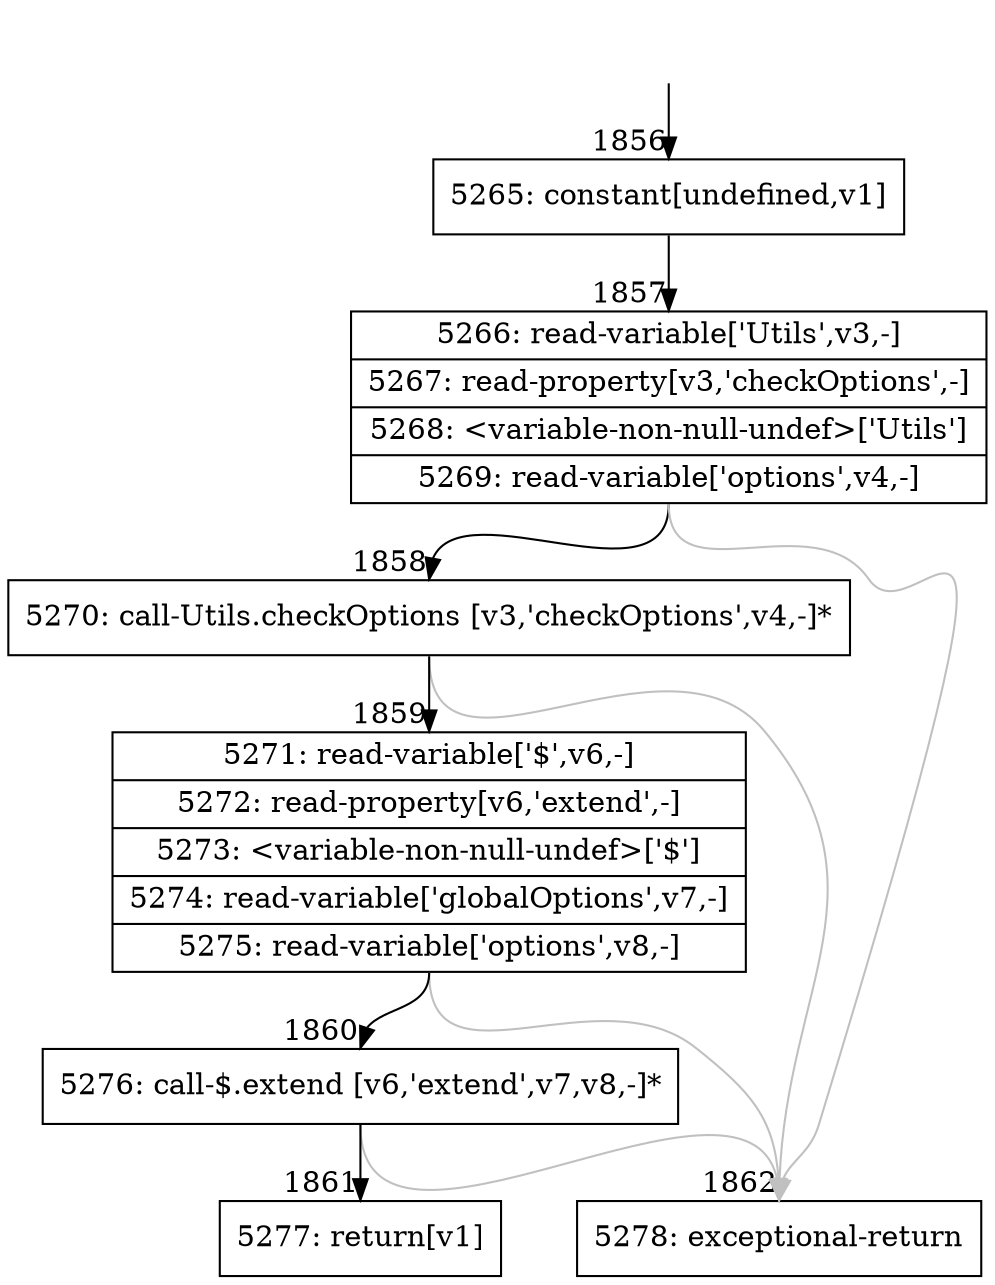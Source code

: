 digraph {
rankdir="TD"
BB_entry159[shape=none,label=""];
BB_entry159 -> BB1856 [tailport=s, headport=n, headlabel="    1856"]
BB1856 [shape=record label="{5265: constant[undefined,v1]}" ] 
BB1856 -> BB1857 [tailport=s, headport=n, headlabel="      1857"]
BB1857 [shape=record label="{5266: read-variable['Utils',v3,-]|5267: read-property[v3,'checkOptions',-]|5268: \<variable-non-null-undef\>['Utils']|5269: read-variable['options',v4,-]}" ] 
BB1857 -> BB1858 [tailport=s, headport=n, headlabel="      1858"]
BB1857 -> BB1862 [tailport=s, headport=n, color=gray, headlabel="      1862"]
BB1858 [shape=record label="{5270: call-Utils.checkOptions [v3,'checkOptions',v4,-]*}" ] 
BB1858 -> BB1859 [tailport=s, headport=n, headlabel="      1859"]
BB1858 -> BB1862 [tailport=s, headport=n, color=gray]
BB1859 [shape=record label="{5271: read-variable['$',v6,-]|5272: read-property[v6,'extend',-]|5273: \<variable-non-null-undef\>['$']|5274: read-variable['globalOptions',v7,-]|5275: read-variable['options',v8,-]}" ] 
BB1859 -> BB1860 [tailport=s, headport=n, headlabel="      1860"]
BB1859 -> BB1862 [tailport=s, headport=n, color=gray]
BB1860 [shape=record label="{5276: call-$.extend [v6,'extend',v7,v8,-]*}" ] 
BB1860 -> BB1861 [tailport=s, headport=n, headlabel="      1861"]
BB1860 -> BB1862 [tailport=s, headport=n, color=gray]
BB1861 [shape=record label="{5277: return[v1]}" ] 
BB1862 [shape=record label="{5278: exceptional-return}" ] 
//#$~ 1711
}
